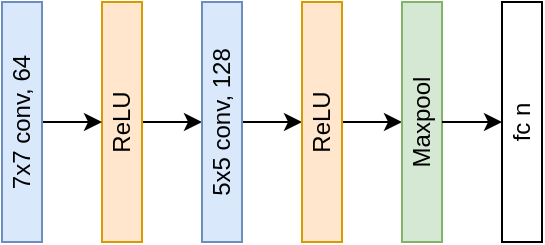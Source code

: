 <mxfile version="18.0.8" type="device"><diagram id="T6G_AJsC7ofdgZiTMQge" name="Page-1"><mxGraphModel dx="1203" dy="784" grid="1" gridSize="10" guides="1" tooltips="1" connect="1" arrows="1" fold="1" page="1" pageScale="1" pageWidth="827" pageHeight="1169" math="0" shadow="0"><root><mxCell id="0"/><mxCell id="1" parent="0"/><mxCell id="bXGwWFqk8zpgl8MBBufs-8" style="edgeStyle=orthogonalEdgeStyle;rounded=0;orthogonalLoop=1;jettySize=auto;html=1;exitX=0.5;exitY=1;exitDx=0;exitDy=0;entryX=0.5;entryY=0;entryDx=0;entryDy=0;" parent="1" source="bXGwWFqk8zpgl8MBBufs-2" target="bXGwWFqk8zpgl8MBBufs-3" edge="1"><mxGeometry relative="1" as="geometry"/></mxCell><mxCell id="bXGwWFqk8zpgl8MBBufs-2" value="ReLU" style="rounded=0;whiteSpace=wrap;html=1;rotation=-90;fillColor=#ffe6cc;strokeColor=#d79b00;" parent="1" vertex="1"><mxGeometry x="60" y="220" width="120" height="20" as="geometry"/></mxCell><mxCell id="bXGwWFqk8zpgl8MBBufs-9" style="edgeStyle=orthogonalEdgeStyle;rounded=0;orthogonalLoop=1;jettySize=auto;html=1;exitX=0.5;exitY=1;exitDx=0;exitDy=0;entryX=0.5;entryY=0;entryDx=0;entryDy=0;" parent="1" source="bXGwWFqk8zpgl8MBBufs-3" target="bXGwWFqk8zpgl8MBBufs-4" edge="1"><mxGeometry relative="1" as="geometry"/></mxCell><mxCell id="bXGwWFqk8zpgl8MBBufs-3" value="5x5 conv, 128" style="rounded=0;whiteSpace=wrap;html=1;rotation=-90;fillColor=#dae8fc;strokeColor=#6c8ebf;" parent="1" vertex="1"><mxGeometry x="110" y="220" width="120" height="20" as="geometry"/></mxCell><mxCell id="bXGwWFqk8zpgl8MBBufs-10" style="edgeStyle=orthogonalEdgeStyle;rounded=0;orthogonalLoop=1;jettySize=auto;html=1;exitX=0.5;exitY=1;exitDx=0;exitDy=0;entryX=0.5;entryY=0;entryDx=0;entryDy=0;" parent="1" source="bXGwWFqk8zpgl8MBBufs-4" target="bXGwWFqk8zpgl8MBBufs-5" edge="1"><mxGeometry relative="1" as="geometry"/></mxCell><mxCell id="bXGwWFqk8zpgl8MBBufs-4" value="ReLU" style="rounded=0;whiteSpace=wrap;html=1;rotation=-90;fillColor=#ffe6cc;strokeColor=#d79b00;" parent="1" vertex="1"><mxGeometry x="160" y="220" width="120" height="20" as="geometry"/></mxCell><mxCell id="bXGwWFqk8zpgl8MBBufs-5" value="Maxpool" style="rounded=0;whiteSpace=wrap;html=1;rotation=-90;fillColor=#d5e8d4;strokeColor=#82b366;" parent="1" vertex="1"><mxGeometry x="210" y="220" width="120" height="20" as="geometry"/></mxCell><mxCell id="bXGwWFqk8zpgl8MBBufs-7" style="edgeStyle=orthogonalEdgeStyle;rounded=0;orthogonalLoop=1;jettySize=auto;html=1;exitX=0.5;exitY=1;exitDx=0;exitDy=0;entryX=0.5;entryY=0;entryDx=0;entryDy=0;" parent="1" source="bXGwWFqk8zpgl8MBBufs-6" target="bXGwWFqk8zpgl8MBBufs-2" edge="1"><mxGeometry relative="1" as="geometry"/></mxCell><mxCell id="bXGwWFqk8zpgl8MBBufs-6" value="7x7 conv, 64" style="rounded=0;whiteSpace=wrap;html=1;rotation=-90;fillColor=#dae8fc;strokeColor=#6c8ebf;" parent="1" vertex="1"><mxGeometry x="10" y="220" width="120" height="20" as="geometry"/></mxCell><mxCell id="bXGwWFqk8zpgl8MBBufs-12" value="fc n" style="rounded=0;whiteSpace=wrap;html=1;rotation=-90;" parent="1" vertex="1"><mxGeometry x="260" y="220" width="120" height="20" as="geometry"/></mxCell><mxCell id="bXGwWFqk8zpgl8MBBufs-18" style="edgeStyle=orthogonalEdgeStyle;rounded=0;orthogonalLoop=1;jettySize=auto;html=1;exitX=0.5;exitY=1;exitDx=0;exitDy=0;entryX=0.5;entryY=0;entryDx=0;entryDy=0;" parent="1" target="bXGwWFqk8zpgl8MBBufs-12" edge="1"><mxGeometry relative="1" as="geometry"><mxPoint x="280" y="230" as="sourcePoint"/></mxGeometry></mxCell></root></mxGraphModel></diagram></mxfile>